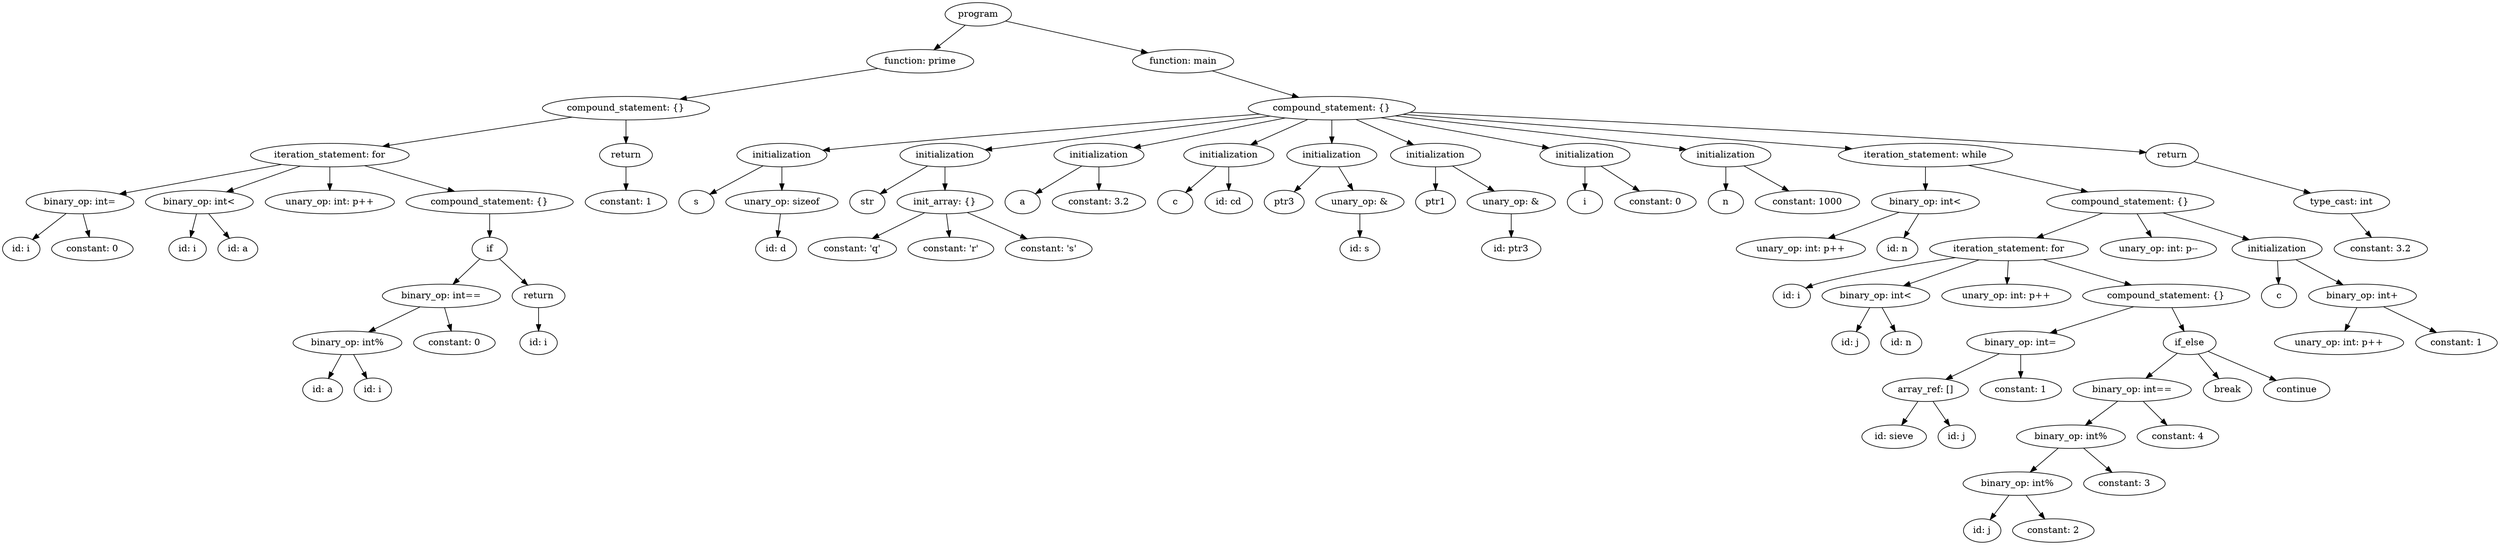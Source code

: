 strict digraph "" {
	graph [bb="0,0,3824.1,828"];
	node [label="\N"];
	145	[height=0.5,
		label=program,
		pos="1495.6,810",
		width=1.4082];
	33	[height=0.5,
		label="function: prime",
		pos="1406.6,738",
		width=2.2778];
	145 -> 33	[pos="e,1427.6,755.55 1475.4,793.12 1463.7,783.92 1448.8,772.18 1435.8,761.98"];
	144	[height=0.5,
		label="function: main",
		pos="1809.6,738",
		width=2.1528];
	145 -> 144	[pos="e,1755.6,751.03 1537.3,799.7 1590.5,787.83 1683.3,767.17 1745.5,753.29"];
	32	[height=0.5,
		label="compound_statement: {}",
		pos="955.6,666",
		width=3.5566];
	33 -> 32	[pos="e,1038.3,679.84 1341.5,726.9 1264.5,714.94 1135.6,694.94 1048.2,681.37"];
	143	[height=0.5,
		label="compound_statement: {}",
		pos="2037.6,666",
		width=3.5566];
	144 -> 143	[pos="e,1987,682.54 1854.4,723.25 1889.5,712.46 1938.8,697.33 1977.4,685.48"];
	29	[height=0.5,
		label="iteration_statement: for",
		pos="501.6,594",
		width=3.3761];
	32 -> 29	[pos="e,582.63,607.49 872.85,652.24 793.67,640.03 674.51,621.66 592.67,609.04"];
	31	[height=0.5,
		label=return,
		pos="955.6,594",
		width=1.125];
	32 -> 31	[pos="e,955.6,612.1 955.6,647.7 955.6,639.98 955.6,630.71 955.6,622.11"];
	51	[height=0.5,
		label=initialization,
		pos="1194.6,594",
		width=1.9167];
	143 -> 51	[pos="e,1257.5,601.51 1926.8,656.92 1793.7,647.06 1563.7,629.53 1366.6,612 1334.1,609.11 1298.2,605.61 1267.6,602.54"];
	59	[height=0.5,
		label=initialization,
		pos="1444.6,594",
		width=1.9167];
	143 -> 59	[pos="e,1506.2,602.27 1943,653.83 1824.2,639.81 1623.1,616.07 1516.2,603.46"];
	67	[height=0.5,
		label=initialization,
		pos="1680.6,594",
		width=1.9167];
	143 -> 67	[pos="e,1734.1,605.5 1966.2,651 1901.4,638.29 1806.5,619.7 1744.2,607.48"];
	73	[height=0.5,
		label=initialization,
		pos="1879.6,594",
		width=1.9167];
	143 -> 73	[pos="e,1913.2,609.88 2000.6,648.59 1977.2,638.24 1947,624.84 1922.6,614.03"];
	79	[height=0.5,
		label=initialization,
		pos="2037.6,594",
		width=1.9167];
	143 -> 79	[pos="e,2037.6,612.1 2037.6,647.7 2037.6,639.98 2037.6,630.71 2037.6,622.11"];
	85	[height=0.5,
		label=initialization,
		pos="2196.6,594",
		width=1.9167];
	143 -> 85	[pos="e,2163.1,609.76 2074.9,648.59 2098.5,638.21 2129,624.75 2153.6,613.92"];
	90	[height=0.5,
		label=initialization,
		pos="2425.6,594",
		width=1.9167];
	143 -> 90	[pos="e,2370.6,604.93 2112.9,651.42 2184.8,638.45 2292,619.1 2360.4,606.77"];
	94	[height=0.5,
		label=initialization,
		pos="2641.6,594",
		width=1.9167];
	143 -> 94	[pos="e,2580.8,602.61 2134.9,654.2 2229.2,643.67 2376.2,627.09 2503.6,612 2525.4,609.41 2549.2,606.52 2570.8,603.86"];
	139	[height=0.5,
		label="iteration_statement: while",
		pos="2947.6,594",
		width=3.7011];
	143 -> 139	[pos="e,2834.8,603.68 2146.9,656.59 2317.5,643.47 2645.9,618.2 2824.6,604.46"];
	142	[height=0.5,
		label=return,
		pos="3325.6,594",
		width=1.125];
	143 -> 142	[pos="e,3285.9,598.12 2157.9,659.78 2353.4,651.12 2752.1,632.65 3089.6,612 3154,608.06 3228.1,602.56 3275.9,598.89"];
	14	[height=0.5,
		label="binary_op: int=",
		pos="118.6,522",
		width=2.2929];
	29 -> 14	[pos="e,179.29,534.38 427.47,579.65 368.44,569 283.7,553.65 209.6,540 203.01,538.79 196.16,537.52 189.31,536.25"];
	17	[height=0.5,
		label="binary_op: int<",
		pos="301.6,522",
		width=2.2929];
	29 -> 17	[pos="e,343.39,537.63 456.21,577.12 425.51,566.37 384.89,552.15 352.99,540.99"];
	19	[height=0.5,
		label="unary_op: int: p++",
		pos="501.6,522",
		width=2.75];
	29 -> 19	[pos="e,501.6,540.1 501.6,575.7 501.6,567.98 501.6,558.71 501.6,550.11"];
	28	[height=0.5,
		label="compound_statement: {}",
		pos="746.6,522",
		width=3.5566];
	29 -> 28	[pos="e,692.69,538.4 554.76,577.81 592.46,567.04 643.24,552.53 683.08,541.15"];
	30	[height=0.5,
		label="constant: 1",
		pos="955.6,522",
		width=1.7361];
	31 -> 30	[pos="e,955.6,540.1 955.6,575.7 955.6,567.98 955.6,558.71 955.6,550.11"];
	48	[height=0.5,
		label=s,
		pos="1063.6,522",
		width=0.75];
	51 -> 48	[pos="e,1084,533.93 1165.5,577.46 1144,565.96 1114.7,550.33 1093.1,538.77"];
	50	[height=0.5,
		label="unary_op: sizeof",
		pos="1194.6,522",
		width=2.3889];
	51 -> 50	[pos="e,1194.6,540.1 1194.6,575.7 1194.6,567.98 1194.6,558.71 1194.6,550.11"];
	54	[height=0.5,
		label=str,
		pos="1325.6,522",
		width=0.75];
	59 -> 54	[pos="e,1345.2,534.52 1417.9,577.29 1398.8,566.09 1373.3,551.04 1353.9,539.64"];
	58	[height=0.5,
		label="init_array: {}",
		pos="1444.6,522",
		width=2.0417];
	59 -> 58	[pos="e,1444.6,540.1 1444.6,575.7 1444.6,567.98 1444.6,558.71 1444.6,550.11"];
	65	[height=0.5,
		label=a,
		pos="1563.6,522",
		width=0.75];
	67 -> 65	[pos="e,1583.2,534.74 1654.3,577.29 1635.8,566.21 1611,551.37 1592,540"];
	66	[height=0.5,
		label="constant: 3.2",
		pos="1680.6,522",
		width=1.9861];
	67 -> 66	[pos="e,1680.6,540.1 1680.6,575.7 1680.6,567.98 1680.6,558.71 1680.6,550.11"];
	71	[height=0.5,
		label=c,
		pos="1797.6,522",
		width=0.75];
	73 -> 71	[pos="e,1813.6,536.65 1860.2,576.41 1848.5,566.46 1833.6,553.74 1821.3,543.2"];
	72	[height=0.5,
		label="id: cd",
		pos="1879.6,522",
		width=1.0139];
	73 -> 72	[pos="e,1879.6,540.1 1879.6,575.7 1879.6,567.98 1879.6,558.71 1879.6,550.11"];
	76	[height=0.5,
		label=ptr3,
		pos="1964.6,522",
		width=0.84854];
	79 -> 76	[pos="e,1980.3,538.04 2020.3,576.41 2010.5,567.04 1998.2,555.21 1987.6,545.07"];
	78	[height=0.5,
		label="unary_op: &",
		pos="2080.6,522",
		width=1.8776];
	79 -> 78	[pos="e,2070,540.28 2048,576.05 2053,567.92 2059.1,558 2064.7,548.94"];
	82	[height=0.5,
		label=ptr1,
		pos="2196.6,522",
		width=0.84854];
	85 -> 82	[pos="e,2196.6,540.1 2196.6,575.7 2196.6,567.98 2196.6,558.71 2196.6,550.11"];
	84	[height=0.5,
		label="unary_op: &",
		pos="2312.6,522",
		width=1.8776];
	85 -> 84	[pos="e,2286.7,538.66 2222.6,577.29 2238.9,567.47 2260,554.71 2277.8,544.03"];
	88	[height=0.5,
		label=i,
		pos="2425.6,522",
		width=0.75];
	90 -> 88	[pos="e,2425.6,540.1 2425.6,575.7 2425.6,567.98 2425.6,558.71 2425.6,550.11"];
	89	[height=0.5,
		label="constant: 0",
		pos="2533.6,522",
		width=1.7361];
	90 -> 89	[pos="e,2509.2,538.82 2450.1,577.12 2465,567.45 2484.3,554.98 2500.5,544.44"];
	92	[height=0.5,
		label=n,
		pos="2641.6,522",
		width=0.75];
	94 -> 92	[pos="e,2641.6,540.1 2641.6,575.7 2641.6,567.98 2641.6,558.71 2641.6,550.11"];
	93	[height=0.5,
		label="constant: 1000",
		pos="2766.6,522",
		width=2.2222];
	94 -> 93	[pos="e,2738.1,538.98 2669.3,577.46 2687,567.59 2710,554.68 2729.3,543.91"];
	98	[height=0.5,
		label="binary_op: int<",
		pos="2947.6,522",
		width=2.2929];
	139 -> 98	[pos="e,2947.6,540.1 2947.6,575.7 2947.6,567.98 2947.6,558.71 2947.6,550.11"];
	138	[height=0.5,
		label="compound_statement: {}",
		pos="3261.6,522",
		width=3.5566];
	139 -> 138	[pos="e,3196.4,537.53 3013.4,578.33 3063.9,567.06 3133.7,551.51 3186.4,539.76"];
	141	[height=0.5,
		label="type_cast: int",
		pos="3585.6,522",
		width=2.0417];
	142 -> 141	[pos="e,3537.8,535.87 3359.3,583.92 3402,572.42 3476.3,552.42 3528.1,538.48"];
	12	[height=0.5,
		label="id: i",
		pos="28.597,450",
		width=0.79437];
	14 -> 12	[pos="e,45.856,464.42 97.269,504.41 84.269,494.3 67.584,481.32 53.916,470.69"];
	13	[height=0.5,
		label="constant: 0",
		pos="137.6,450",
		width=1.7361];
	14 -> 13	[pos="e,132.95,468.1 123.29,503.7 125.41,495.9 127.96,486.51 130.32,477.83"];
	15	[height=0.5,
		label="id: i",
		pos="283.6,450",
		width=0.79437];
	17 -> 15	[pos="e,288,468.1 297.15,503.7 295.14,495.9 292.73,486.51 290.5,477.83"];
	16	[height=0.5,
		label="id: a",
		pos="360.6,450",
		width=0.84854];
	17 -> 16	[pos="e,347.65,466.36 315.88,504.05 323.45,495.08 332.85,483.92 341.08,474.15"];
	27	[height=0.5,
		label=if,
		pos="746.6,450",
		width=0.75];
	28 -> 27	[pos="e,746.6,468.1 746.6,503.7 746.6,495.98 746.6,486.71 746.6,478.11"];
	49	[height=0.5,
		label="id: d",
		pos="1185.6,450",
		width=0.86659];
	50 -> 49	[pos="e,1187.8,468.1 1192.4,503.7 1191.4,495.98 1190.2,486.71 1189.1,478.11"];
	55	[height=0.5,
		label="constant: 'q'",
		pos="1302.6,450",
		width=1.8776];
	58 -> 55	[pos="e,1333.2,466.09 1413.4,505.64 1392.5,495.31 1364.7,481.61 1342.2,470.51"];
	56	[height=0.5,
		label="constant: 'r'",
		pos="1453.6,450",
		width=1.8234];
	58 -> 56	[pos="e,1451.4,468.1 1446.8,503.7 1447.8,495.98 1449,486.71 1450.1,478.11"];
	57	[height=0.5,
		label="constant: 's'",
		pos="1603.6,450",
		width=1.8472];
	58 -> 57	[pos="e,1570.4,465.63 1478.7,505.98 1502.8,495.36 1535.4,481.03 1561.2,469.67"];
	77	[height=0.5,
		label="id: s",
		pos="2080.6,450",
		width=0.84854];
	78 -> 77	[pos="e,2080.6,468.1 2080.6,503.7 2080.6,495.98 2080.6,486.71 2080.6,478.11"];
	83	[height=0.5,
		label="id: ptr3",
		pos="2312.6,450",
		width=1.2639];
	84 -> 83	[pos="e,2312.6,468.1 2312.6,503.7 2312.6,495.98 2312.6,486.71 2312.6,478.11"];
	96	[height=0.5,
		label="unary_op: int: p++",
		pos="2756.6,450",
		width=2.75];
	98 -> 96	[pos="e,2798.7,466.43 2907.1,506.15 2878.3,495.62 2839.5,481.38 2808.5,470.01"];
	97	[height=0.5,
		label="id: n",
		pos="2904.6,450",
		width=0.86659];
	98 -> 97	[pos="e,2914.6,467.31 2937.2,504.05 2932,495.59 2925.6,485.19 2919.9,475.84"];
	127	[height=0.5,
		label="iteration_statement: for",
		pos="3075.6,450",
		width=3.3761];
	138 -> 127	[pos="e,3118.1,466.98 3218.9,504.94 3191.8,494.71 3156.4,481.4 3127.6,470.56"];
	129	[height=0.5,
		label="unary_op: int: p--",
		pos="3304.6,450",
		width=2.4734];
	138 -> 129	[pos="e,3294,468.28 3272,504.05 3277,495.92 3283.1,486 3288.7,476.94"];
	137	[height=0.5,
		label=initialization,
		pos="3486.6,450",
		width=1.9167];
	138 -> 137	[pos="e,3444.1,464.22 3311.8,505.38 3348.3,494.02 3397.6,478.69 3434.5,467.2"];
	140	[height=0.5,
		label="constant: 3.2",
		pos="3645.6,450",
		width=1.9861];
	141 -> 140	[pos="e,3631.2,467.79 3600.1,504.05 3607.5,495.46 3616.6,484.86 3624.7,475.4"];
	24	[height=0.5,
		label="binary_op: int==",
		pos="672.6,378",
		width=2.5139];
	27 -> 24	[pos="e,690.42,395.86 731.62,434.83 721.95,425.68 709.11,413.54 697.88,402.92"];
	26	[height=0.5,
		label=return,
		pos="821.6,378",
		width=1.125];
	27 -> 26	[pos="e,804.88,394.61 761.77,434.83 772.03,425.27 785.78,412.43 797.51,401.48"];
	105	[height=0.5,
		label="id: i",
		pos="2742.6,378",
		width=0.79437];
	127 -> 105	[pos="e,2764.1,390.01 2993.5,436.69 2920.2,425.26 2818.5,408.21 2779.6,396 2777.7,395.4 2775.7,394.72 2773.8,393.99"];
	108	[height=0.5,
		label="binary_op: int<",
		pos="2871.6,378",
		width=2.2929];
	127 -> 108	[pos="e,2914.1,393.58 3029.8,433.29 2998.4,422.51 2956.7,408.19 2923.9,396.96"];
	110	[height=0.5,
		label="unary_op: int: p++",
		pos="3071.6,378",
		width=2.75];
	127 -> 110	[pos="e,3072.6,396.1 3074.6,431.7 3074.2,423.98 3073.6,414.71 3073.1,406.11"];
	126	[height=0.5,
		label="compound_statement: {}",
		pos="3316.6,378",
		width=3.5566];
	127 -> 126	[pos="e,3263.3,394.48 3128.2,433.72 3165.1,423.01 3214.6,408.63 3253.6,397.3"];
	132	[height=0.5,
		label=c,
		pos="3489.6,378",
		width=0.75];
	137 -> 132	[pos="e,3488.9,396.1 3487.3,431.7 3487.7,423.98 3488.1,414.71 3488.4,406.11"];
	136	[height=0.5,
		label="binary_op: int+",
		pos="3617.6,378",
		width=2.2929];
	137 -> 136	[pos="e,3587.7,394.98 3515.7,433.46 3534.2,423.54 3558.5,410.57 3578.7,399.77"];
	22	[height=0.5,
		label="binary_op: int%",
		pos="528.6,306",
		width=2.3109];
	24 -> 22	[pos="e,561.14,322.82 639.92,361.12 619.3,351.09 592.47,338.05 570.32,327.28"];
	23	[height=0.5,
		label="constant: 0",
		pos="692.6,306",
		width=1.7361];
	24 -> 23	[pos="e,687.71,324.1 677.54,359.7 679.77,351.9 682.45,342.51 684.93,333.83"];
	25	[height=0.5,
		label="id: i",
		pos="821.6,306",
		width=0.79437];
	26 -> 25	[pos="e,821.6,324.1 821.6,359.7 821.6,351.98 821.6,342.71 821.6,334.11"];
	106	[height=0.5,
		label="id: j",
		pos="2832.6,306",
		width=0.79437];
	108 -> 106	[pos="e,2841.7,323.31 2862.2,360.05 2857.5,351.68 2851.8,341.4 2846.6,332.13"];
	107	[height=0.5,
		label="id: n",
		pos="2910.6,306",
		width=0.86659];
	108 -> 107	[pos="e,2901.5,323.31 2881,360.05 2885.7,351.68 2891.4,341.4 2896.6,332.13"];
	115	[height=0.5,
		label="binary_op: int=",
		pos="3093.6,306",
		width=2.2929];
	126 -> 115	[pos="e,3138.7,321.15 3266.8,361.38 3231.7,350.37 3184.8,335.62 3148.6,324.26"];
	125	[height=0.5,
		label=if_else,
		pos="3352.6,306",
		width=1.125];
	126 -> 125	[pos="e,3344,323.62 3325.5,359.7 3329.7,351.52 3334.8,341.6 3339.4,332.58"];
	134	[height=0.5,
		label="unary_op: int: p++",
		pos="3581.6,306",
		width=2.75];
	136 -> 134	[pos="e,3590.5,324.28 3608.9,360.05 3604.7,352.01 3599.7,342.2 3595.1,333.23"];
	135	[height=0.5,
		label="constant: 1",
		pos="3761.6,306",
		width=1.7361];
	136 -> 135	[pos="e,3730.9,321.94 3649.9,361.29 3671.2,350.95 3699.2,337.33 3721.8,326.32"];
	20	[height=0.5,
		label="id: a",
		pos="490.6,234",
		width=0.84854];
	22 -> 20	[pos="e,499.45,251.31 519.4,288.05 514.85,279.68 509.27,269.4 504.24,260.13"];
	21	[height=0.5,
		label="id: i",
		pos="567.6,234",
		width=0.79437];
	22 -> 21	[pos="e,558.51,251.31 538.04,288.05 542.7,279.68 548.43,269.4 553.59,260.13"];
	113	[height=0.5,
		label="array_ref: []",
		pos="2947.6,234",
		width=1.8234];
	115 -> 113	[pos="e,2978.8,249.94 3060.8,289.29 3039.3,278.95 3010.9,265.33 2987.9,254.32"];
	114	[height=0.5,
		label="constant: 1",
		pos="3093.6,234",
		width=1.7361];
	115 -> 114	[pos="e,3093.6,252.1 3093.6,287.7 3093.6,279.98 3093.6,270.71 3093.6,262.11"];
	122	[height=0.5,
		label="binary_op: int==",
		pos="3264.6,234",
		width=2.5139];
	125 -> 122	[pos="e,3285.5,251.63 3333.5,289.81 3321.8,280.49 3306.5,268.37 3293.4,257.9"];
	123	[height=0.5,
		label=break,
		pos="3410.6,234",
		width=1.0291];
	125 -> 123	[pos="e,3397.2,251.15 3366,288.76 3373.4,279.93 3382.6,268.83 3390.7,259.01"];
	124	[height=0.5,
		label=continue,
		pos="3516.6,234",
		width=1.4082];
	125 -> 124	[pos="e,3485.4,248.31 3380.8,292.97 3407.1,281.75 3446.5,264.9 3476.2,252.25"];
	111	[height=0.5,
		label="id: sieve",
		pos="2899.6,162",
		width=1.375];
	113 -> 111	[pos="e,2911.1,179.79 2936,216.05 2930.3,207.71 2923.2,197.49 2916.9,188.25"];
	112	[height=0.5,
		label="id: j",
		pos="2995.6,162",
		width=0.79437];
	113 -> 112	[pos="e,2984.7,178.83 2959.2,216.05 2965.2,207.38 2972.5,196.67 2979,187.15"];
	120	[height=0.5,
		label="binary_op: int%",
		pos="3170.6,162",
		width=2.3109];
	122 -> 120	[pos="e,3192.7,179.47 3242.3,216.41 3229.9,207.17 3214.3,195.54 3200.8,185.49"];
	121	[height=0.5,
		label="constant: 4",
		pos="3334.6,162",
		width=1.7361];
	122 -> 121	[pos="e,3317.8,179.79 3281.5,216.05 3290.2,207.37 3301,196.64 3310.5,187.11"];
	118	[height=0.5,
		label="binary_op: int%",
		pos="3088.6,90",
		width=2.3109];
	120 -> 118	[pos="e,3108.2,107.71 3151.2,144.41 3140.6,135.41 3127.4,124.14 3115.9,114.27"];
	119	[height=0.5,
		label="constant: 3",
		pos="3252.6,90",
		width=1.7361];
	120 -> 119	[pos="e,3233.6,107.23 3190,144.41 3200.7,135.28 3214.2,123.81 3225.8,113.84"];
	116	[height=0.5,
		label="id: j",
		pos="3034.6,18",
		width=0.79437];
	118 -> 116	[pos="e,3046.8,34.829 3075.5,72.055 3068.8,63.292 3060.4,52.451 3053,42.856"];
	117	[height=0.5,
		label="constant: 2",
		pos="3143.6,18",
		width=1.7361];
	118 -> 117	[pos="e,3130.4,35.789 3101.9,72.055 3108.6,63.543 3116.8,53.068 3124.2,43.681"];
}
